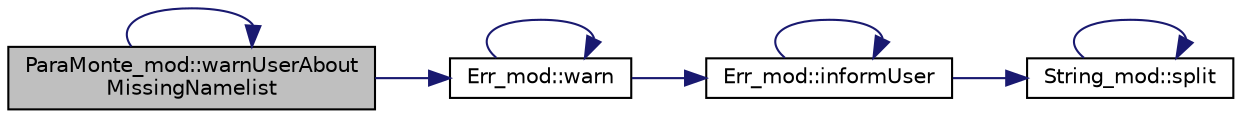 digraph "ParaMonte_mod::warnUserAboutMissingNamelist"
{
 // LATEX_PDF_SIZE
  edge [fontname="Helvetica",fontsize="10",labelfontname="Helvetica",labelfontsize="10"];
  node [fontname="Helvetica",fontsize="10",shape=record];
  rankdir="LR";
  Node1 [label="ParaMonte_mod::warnUserAbout\lMissingNamelist",height=0.2,width=0.4,color="black", fillcolor="grey75", style="filled", fontcolor="black",tooltip="If the relevant method name is missing in the namelist input file, then warn the user about this issu..."];
  Node1 -> Node2 [color="midnightblue",fontsize="10",style="solid",fontname="Helvetica"];
  Node2 [label="Err_mod::warn",height=0.2,width=0.4,color="black", fillcolor="white", style="filled",URL="$namespaceErr__mod.html#a17084f2f49e559916bd2717137d51f7b",tooltip="Report warning message."];
  Node2 -> Node3 [color="midnightblue",fontsize="10",style="solid",fontname="Helvetica"];
  Node3 [label="Err_mod::informUser",height=0.2,width=0.4,color="black", fillcolor="white", style="filled",URL="$namespaceErr__mod.html#a34b3a8957a4e9d9c5d29f93612cca3be",tooltip="Write the input message to the output file unit."];
  Node3 -> Node3 [color="midnightblue",fontsize="10",style="solid",fontname="Helvetica"];
  Node3 -> Node4 [color="midnightblue",fontsize="10",style="solid",fontname="Helvetica"];
  Node4 [label="String_mod::split",height=0.2,width=0.4,color="black", fillcolor="white", style="filled",URL="$namespaceString__mod.html#a13a8791d75dde13643300315d31659cf",tooltip="Split the input value of type character of arbitrary length by finding the input substitute in the in..."];
  Node4 -> Node4 [color="midnightblue",fontsize="10",style="solid",fontname="Helvetica"];
  Node2 -> Node2 [color="midnightblue",fontsize="10",style="solid",fontname="Helvetica"];
  Node1 -> Node1 [color="midnightblue",fontsize="10",style="solid",fontname="Helvetica"];
}
